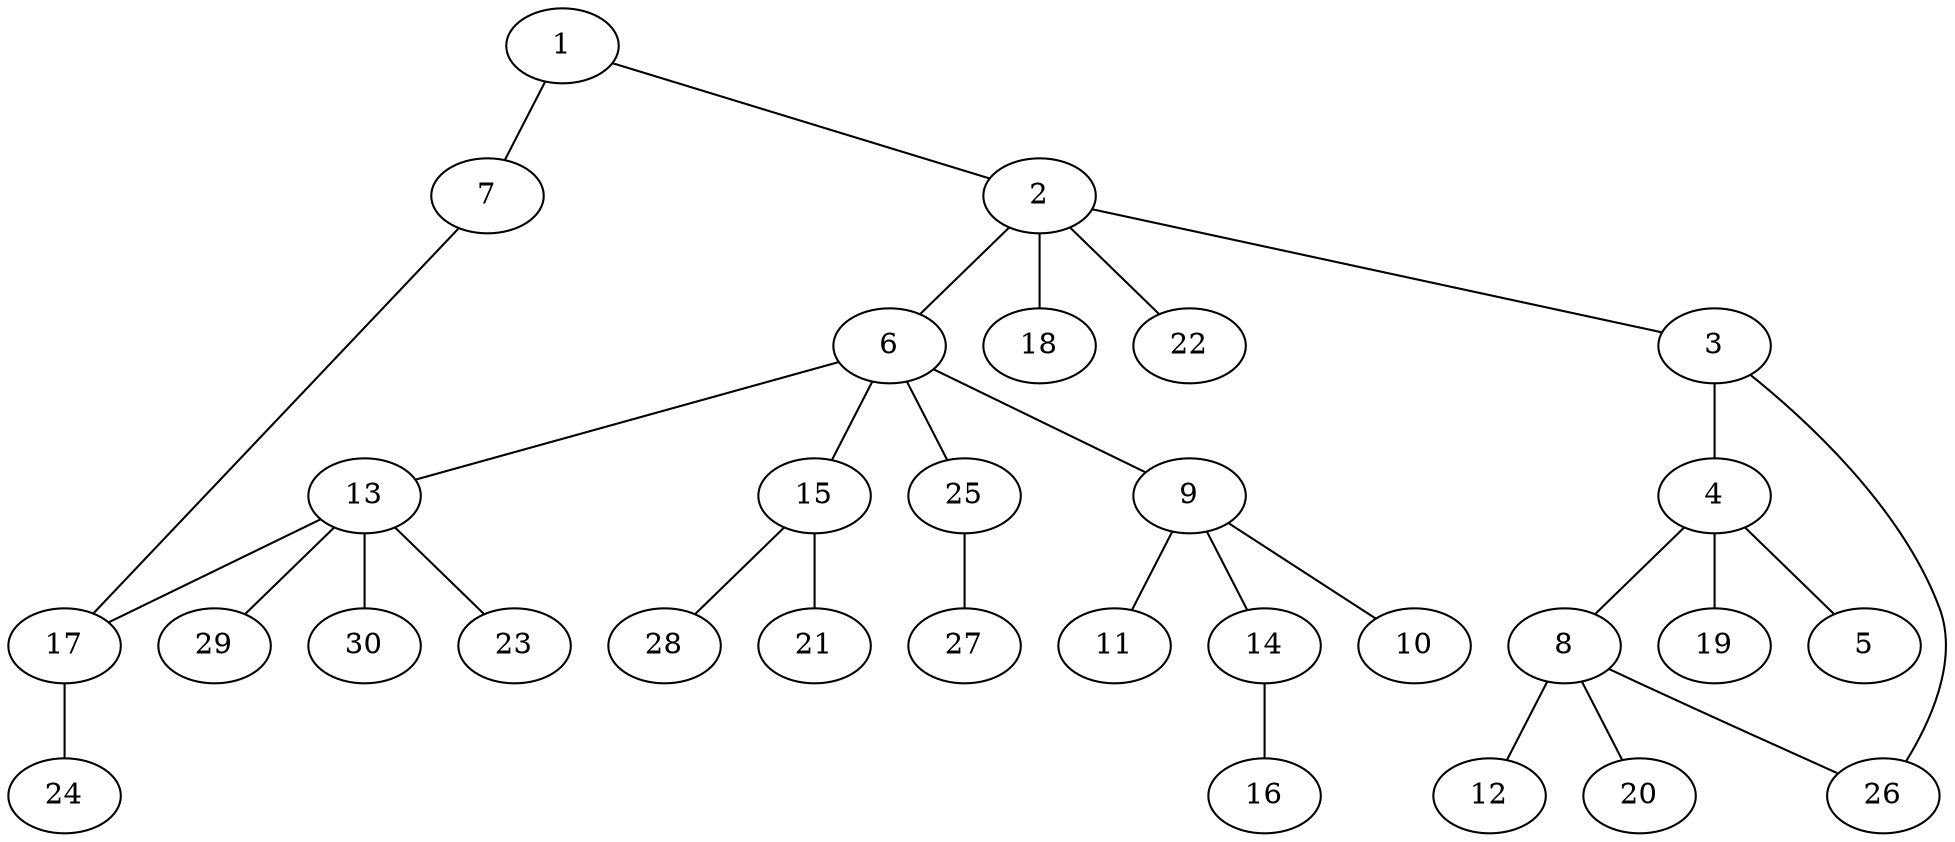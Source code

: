 graph graphname {1--2
1--7
2--3
2--6
2--18
2--22
3--4
3--26
4--5
4--8
4--19
6--9
6--13
6--15
6--25
7--17
8--12
8--20
8--26
9--10
9--11
9--14
13--17
13--23
13--29
13--30
14--16
15--21
15--28
17--24
25--27
}
